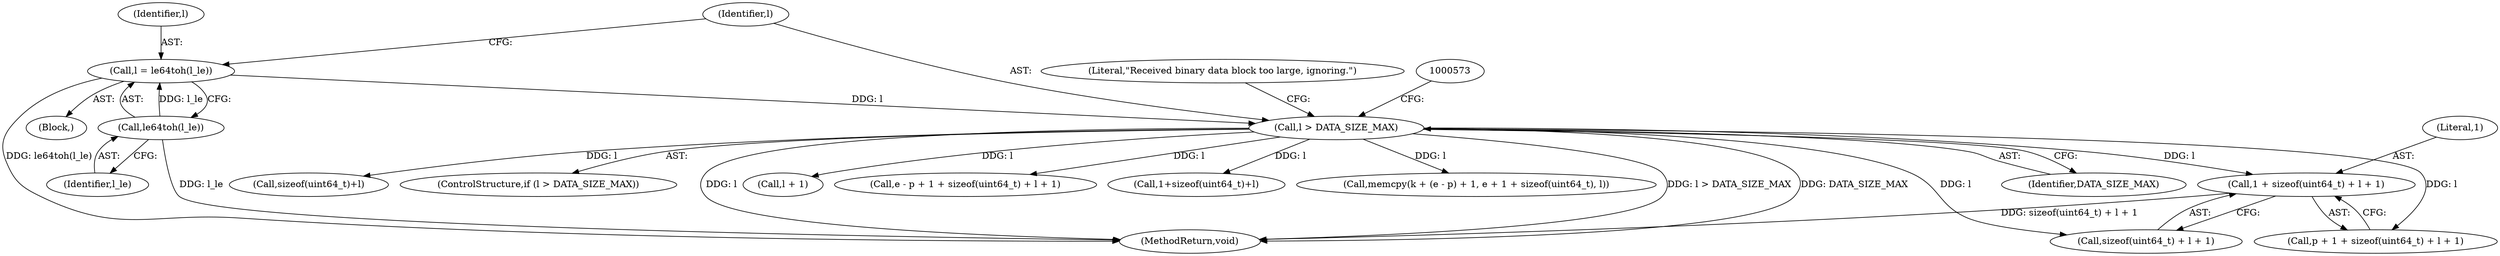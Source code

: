 digraph "0_systemd_505b6a61c22d5565e9308045c7b9bf79f7d0517e@API" {
"1000579" [label="(Call,1 + sizeof(uint64_t) + l + 1)"];
"1000562" [label="(Call,l > DATA_SIZE_MAX)"];
"1000557" [label="(Call,l = le64toh(l_le))"];
"1000559" [label="(Call,le64toh(l_le))"];
"1000592" [label="(Call,sizeof(uint64_t)+l)"];
"1000579" [label="(Call,1 + sizeof(uint64_t) + l + 1)"];
"1000581" [label="(Call,sizeof(uint64_t) + l + 1)"];
"1000558" [label="(Identifier,l)"];
"1000577" [label="(Call,p + 1 + sizeof(uint64_t) + l + 1)"];
"1000559" [label="(Call,le64toh(l_le))"];
"1000561" [label="(ControlStructure,if (l > DATA_SIZE_MAX))"];
"1000520" [label="(Block,)"];
"1000562" [label="(Call,l > DATA_SIZE_MAX)"];
"1000584" [label="(Call,l + 1)"];
"1000560" [label="(Identifier,l_le)"];
"1000575" [label="(Call,e - p + 1 + sizeof(uint64_t) + l + 1)"];
"1000563" [label="(Identifier,l)"];
"1000590" [label="(Call,1+sizeof(uint64_t)+l)"];
"1000557" [label="(Call,l = le64toh(l_le))"];
"1000614" [label="(Call,memcpy(k + (e - p) + 1, e + 1 + sizeof(uint64_t), l))"];
"1000564" [label="(Identifier,DATA_SIZE_MAX)"];
"1000567" [label="(Literal,\"Received binary data block too large, ignoring.\")"];
"1000580" [label="(Literal,1)"];
"1000796" [label="(MethodReturn,void)"];
"1000579" -> "1000577"  [label="AST: "];
"1000579" -> "1000581"  [label="CFG: "];
"1000580" -> "1000579"  [label="AST: "];
"1000581" -> "1000579"  [label="AST: "];
"1000577" -> "1000579"  [label="CFG: "];
"1000579" -> "1000796"  [label="DDG: sizeof(uint64_t) + l + 1"];
"1000562" -> "1000579"  [label="DDG: l"];
"1000562" -> "1000561"  [label="AST: "];
"1000562" -> "1000564"  [label="CFG: "];
"1000563" -> "1000562"  [label="AST: "];
"1000564" -> "1000562"  [label="AST: "];
"1000567" -> "1000562"  [label="CFG: "];
"1000573" -> "1000562"  [label="CFG: "];
"1000562" -> "1000796"  [label="DDG: l"];
"1000562" -> "1000796"  [label="DDG: l > DATA_SIZE_MAX"];
"1000562" -> "1000796"  [label="DDG: DATA_SIZE_MAX"];
"1000557" -> "1000562"  [label="DDG: l"];
"1000562" -> "1000575"  [label="DDG: l"];
"1000562" -> "1000577"  [label="DDG: l"];
"1000562" -> "1000581"  [label="DDG: l"];
"1000562" -> "1000584"  [label="DDG: l"];
"1000562" -> "1000590"  [label="DDG: l"];
"1000562" -> "1000592"  [label="DDG: l"];
"1000562" -> "1000614"  [label="DDG: l"];
"1000557" -> "1000520"  [label="AST: "];
"1000557" -> "1000559"  [label="CFG: "];
"1000558" -> "1000557"  [label="AST: "];
"1000559" -> "1000557"  [label="AST: "];
"1000563" -> "1000557"  [label="CFG: "];
"1000557" -> "1000796"  [label="DDG: le64toh(l_le)"];
"1000559" -> "1000557"  [label="DDG: l_le"];
"1000559" -> "1000560"  [label="CFG: "];
"1000560" -> "1000559"  [label="AST: "];
"1000559" -> "1000796"  [label="DDG: l_le"];
}
